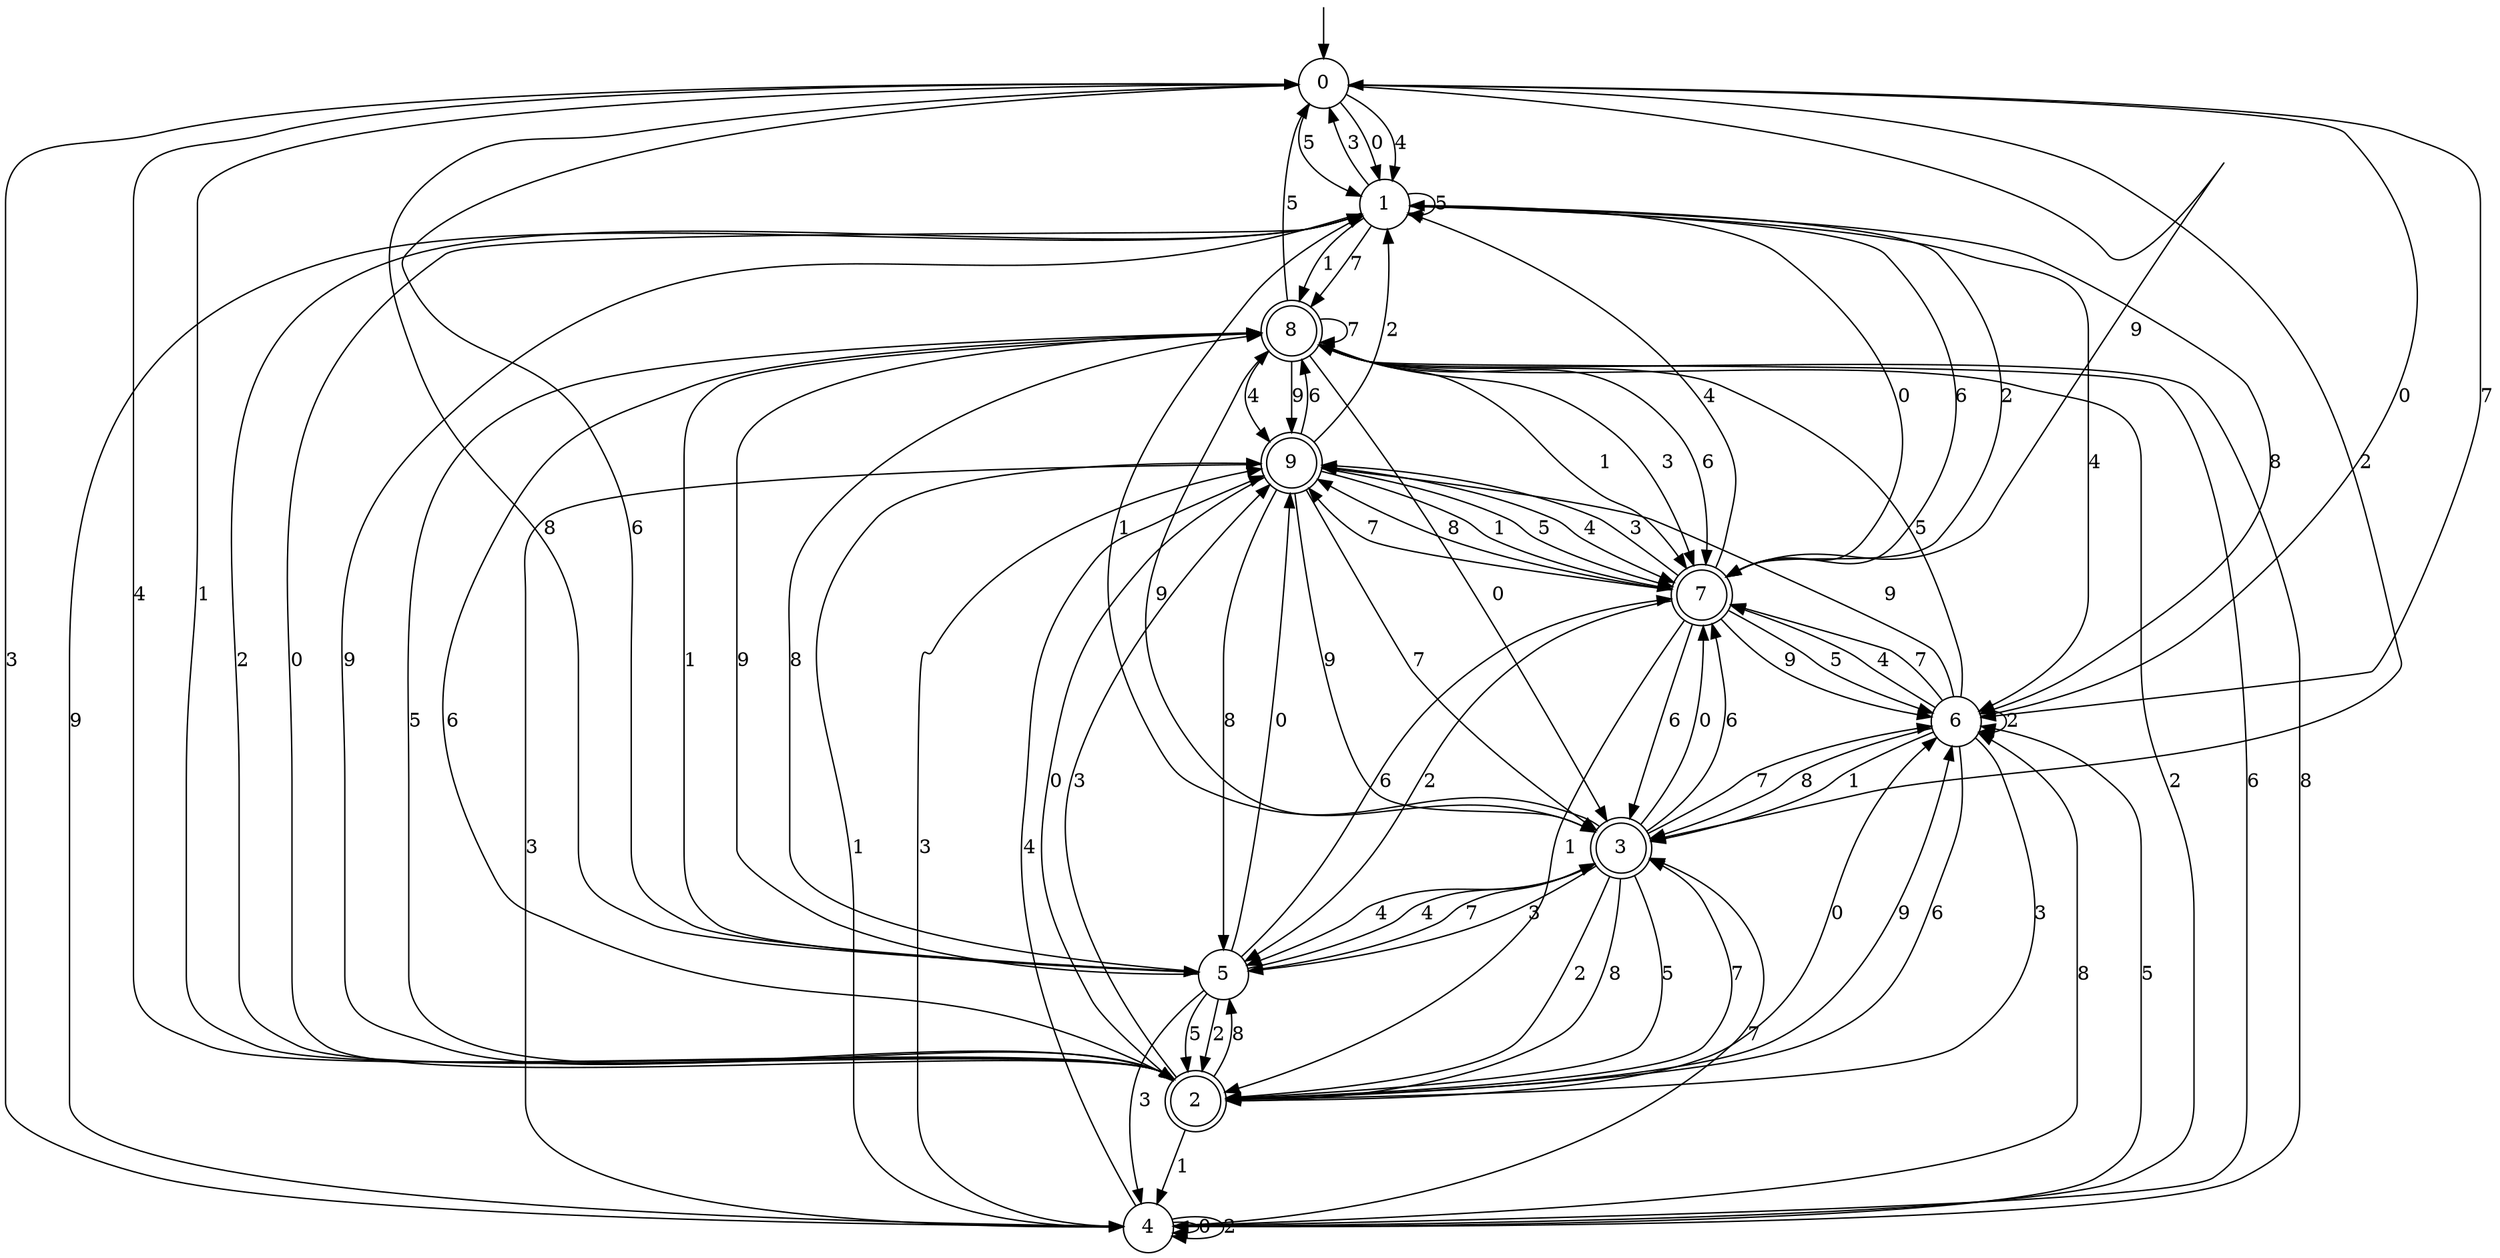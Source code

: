 digraph g {

	s0 [shape="circle" label="0"];
	s1 [shape="circle" label="1"];
	s2 [shape="doublecircle" label="2"];
	s3 [shape="doublecircle" label="3"];
	s4 [shape="circle" label="4"];
	s5 [shape="circle" label="5"];
	s6 [shape="circle" label="6"];
	s7 [shape="doublecircle" label="7"];
	s8 [shape="doublecircle" label="8"];
	s9 [shape="doublecircle" label="9"];
	s0 -> s1 [label="0"];
	s0 -> s2 [label="1"];
	s0 -> s3 [label="2"];
	s0 -> s4 [label="3"];
	s0 -> s1 [label="4"];
	s0 -> s1 [label="5"];
	s0 -> s5 [label="6"];
	s0 -> s6 [label="7"];
	s0 -> s5 [label="8"];
	s0 -> s7 [label="9"];
	s1 -> s2 [label="0"];
	s1 -> s8 [label="1"];
	s1 -> s7 [label="2"];
	s1 -> s0 [label="3"];
	s1 -> s6 [label="4"];
	s1 -> s1 [label="5"];
	s1 -> s7 [label="6"];
	s1 -> s8 [label="7"];
	s1 -> s6 [label="8"];
	s1 -> s2 [label="9"];
	s2 -> s6 [label="0"];
	s2 -> s4 [label="1"];
	s2 -> s1 [label="2"];
	s2 -> s9 [label="3"];
	s2 -> s0 [label="4"];
	s2 -> s8 [label="5"];
	s2 -> s8 [label="6"];
	s2 -> s3 [label="7"];
	s2 -> s5 [label="8"];
	s2 -> s6 [label="9"];
	s3 -> s7 [label="0"];
	s3 -> s1 [label="1"];
	s3 -> s2 [label="2"];
	s3 -> s5 [label="3"];
	s3 -> s5 [label="4"];
	s3 -> s2 [label="5"];
	s3 -> s7 [label="6"];
	s3 -> s6 [label="7"];
	s3 -> s2 [label="8"];
	s3 -> s8 [label="9"];
	s4 -> s4 [label="0"];
	s4 -> s9 [label="1"];
	s4 -> s4 [label="2"];
	s4 -> s9 [label="3"];
	s4 -> s9 [label="4"];
	s4 -> s6 [label="5"];
	s4 -> s8 [label="6"];
	s4 -> s3 [label="7"];
	s4 -> s6 [label="8"];
	s4 -> s1 [label="9"];
	s5 -> s9 [label="0"];
	s5 -> s8 [label="1"];
	s5 -> s2 [label="2"];
	s5 -> s4 [label="3"];
	s5 -> s3 [label="4"];
	s5 -> s2 [label="5"];
	s5 -> s7 [label="6"];
	s5 -> s3 [label="7"];
	s5 -> s8 [label="8"];
	s5 -> s8 [label="9"];
	s6 -> s0 [label="0"];
	s6 -> s3 [label="1"];
	s6 -> s6 [label="2"];
	s6 -> s2 [label="3"];
	s6 -> s7 [label="4"];
	s6 -> s8 [label="5"];
	s6 -> s2 [label="6"];
	s6 -> s7 [label="7"];
	s6 -> s3 [label="8"];
	s6 -> s9 [label="9"];
	s7 -> s1 [label="0"];
	s7 -> s2 [label="1"];
	s7 -> s5 [label="2"];
	s7 -> s9 [label="3"];
	s7 -> s1 [label="4"];
	s7 -> s6 [label="5"];
	s7 -> s3 [label="6"];
	s7 -> s9 [label="7"];
	s7 -> s9 [label="8"];
	s7 -> s6 [label="9"];
	s8 -> s3 [label="0"];
	s8 -> s7 [label="1"];
	s8 -> s4 [label="2"];
	s8 -> s7 [label="3"];
	s8 -> s9 [label="4"];
	s8 -> s0 [label="5"];
	s8 -> s7 [label="6"];
	s8 -> s8 [label="7"];
	s8 -> s4 [label="8"];
	s8 -> s9 [label="9"];
	s9 -> s2 [label="0"];
	s9 -> s7 [label="1"];
	s9 -> s1 [label="2"];
	s9 -> s4 [label="3"];
	s9 -> s7 [label="4"];
	s9 -> s7 [label="5"];
	s9 -> s8 [label="6"];
	s9 -> s3 [label="7"];
	s9 -> s5 [label="8"];
	s9 -> s3 [label="9"];

__start0 [label="" shape="none" width="0" height="0"];
__start0 -> s0;

}
